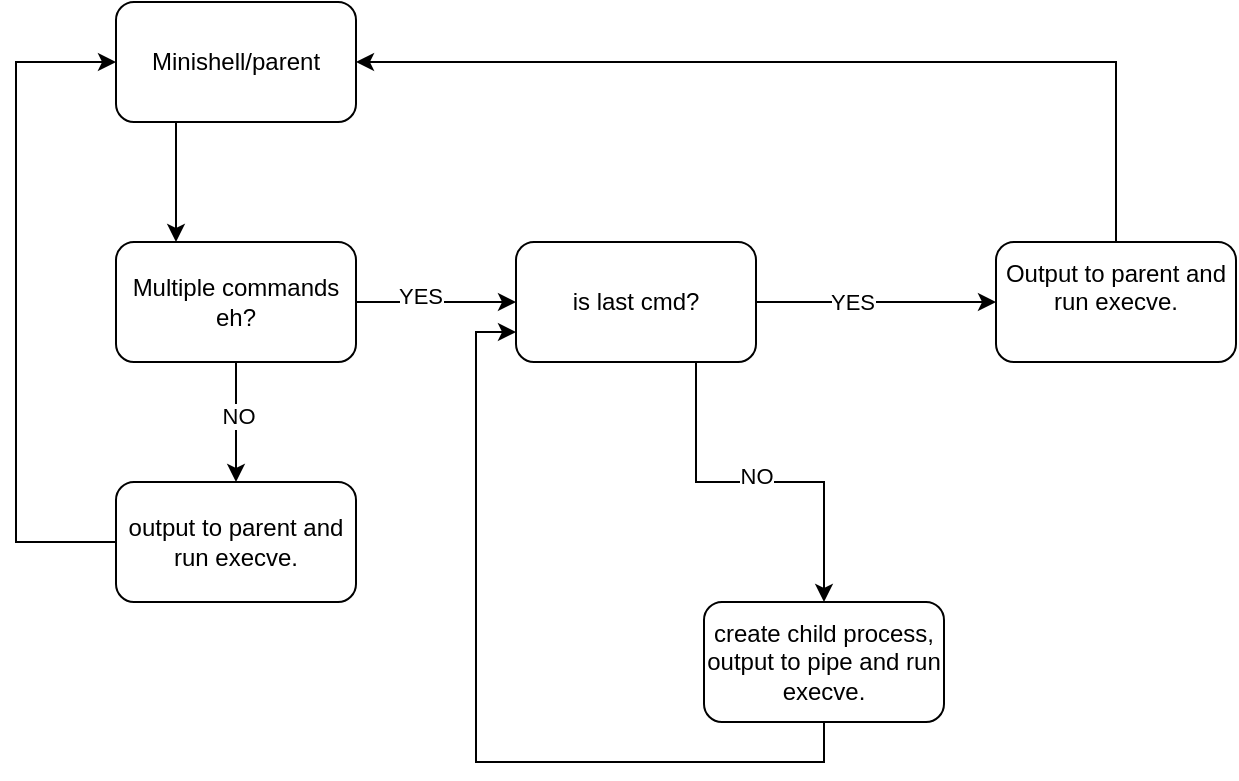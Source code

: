 <mxfile version="24.2.2" type="device">
  <diagram name="Page-1" id="jQG7VhUfF4tZGJDEw1No">
    <mxGraphModel dx="826" dy="1079" grid="1" gridSize="10" guides="1" tooltips="1" connect="1" arrows="1" fold="1" page="1" pageScale="1" pageWidth="827" pageHeight="1169" math="0" shadow="0">
      <root>
        <mxCell id="0" />
        <mxCell id="1" parent="0" />
        <mxCell id="cjSpuHQJAUaykFOjAmkV-18" style="edgeStyle=orthogonalEdgeStyle;rounded=0;orthogonalLoop=1;jettySize=auto;html=1;exitX=0.25;exitY=1;exitDx=0;exitDy=0;entryX=0.25;entryY=0;entryDx=0;entryDy=0;" edge="1" parent="1" source="cjSpuHQJAUaykFOjAmkV-1" target="cjSpuHQJAUaykFOjAmkV-4">
          <mxGeometry relative="1" as="geometry" />
        </mxCell>
        <mxCell id="cjSpuHQJAUaykFOjAmkV-1" value="" style="rounded=1;whiteSpace=wrap;html=1;" vertex="1" parent="1">
          <mxGeometry x="120" y="120" width="120" height="60" as="geometry" />
        </mxCell>
        <mxCell id="cjSpuHQJAUaykFOjAmkV-3" value="Minishell/parent" style="text;html=1;align=center;verticalAlign=middle;whiteSpace=wrap;rounded=0;" vertex="1" parent="1">
          <mxGeometry x="150" y="135" width="60" height="30" as="geometry" />
        </mxCell>
        <mxCell id="cjSpuHQJAUaykFOjAmkV-6" value="" style="edgeStyle=orthogonalEdgeStyle;rounded=0;orthogonalLoop=1;jettySize=auto;html=1;" edge="1" parent="1" source="cjSpuHQJAUaykFOjAmkV-4" target="cjSpuHQJAUaykFOjAmkV-5">
          <mxGeometry relative="1" as="geometry" />
        </mxCell>
        <mxCell id="cjSpuHQJAUaykFOjAmkV-7" value="YES" style="edgeLabel;html=1;align=center;verticalAlign=middle;resizable=0;points=[];" vertex="1" connectable="0" parent="cjSpuHQJAUaykFOjAmkV-6">
          <mxGeometry x="-0.2" y="3" relative="1" as="geometry">
            <mxPoint as="offset" />
          </mxGeometry>
        </mxCell>
        <mxCell id="cjSpuHQJAUaykFOjAmkV-23" style="edgeStyle=orthogonalEdgeStyle;rounded=0;orthogonalLoop=1;jettySize=auto;html=1;exitX=0.5;exitY=1;exitDx=0;exitDy=0;entryX=0.5;entryY=0;entryDx=0;entryDy=0;" edge="1" parent="1" source="cjSpuHQJAUaykFOjAmkV-4" target="cjSpuHQJAUaykFOjAmkV-19">
          <mxGeometry relative="1" as="geometry" />
        </mxCell>
        <mxCell id="cjSpuHQJAUaykFOjAmkV-24" value="NO" style="edgeLabel;html=1;align=center;verticalAlign=middle;resizable=0;points=[];" vertex="1" connectable="0" parent="cjSpuHQJAUaykFOjAmkV-23">
          <mxGeometry x="-0.1" y="1" relative="1" as="geometry">
            <mxPoint as="offset" />
          </mxGeometry>
        </mxCell>
        <mxCell id="cjSpuHQJAUaykFOjAmkV-4" value="Multiple commands eh?" style="rounded=1;whiteSpace=wrap;html=1;" vertex="1" parent="1">
          <mxGeometry x="120" y="240" width="120" height="60" as="geometry" />
        </mxCell>
        <mxCell id="cjSpuHQJAUaykFOjAmkV-9" value="" style="edgeStyle=orthogonalEdgeStyle;rounded=0;orthogonalLoop=1;jettySize=auto;html=1;" edge="1" parent="1" source="cjSpuHQJAUaykFOjAmkV-5" target="cjSpuHQJAUaykFOjAmkV-8">
          <mxGeometry relative="1" as="geometry" />
        </mxCell>
        <mxCell id="cjSpuHQJAUaykFOjAmkV-10" value="YES" style="edgeLabel;html=1;align=center;verticalAlign=middle;resizable=0;points=[];" vertex="1" connectable="0" parent="cjSpuHQJAUaykFOjAmkV-9">
          <mxGeometry x="-0.2" relative="1" as="geometry">
            <mxPoint as="offset" />
          </mxGeometry>
        </mxCell>
        <mxCell id="cjSpuHQJAUaykFOjAmkV-15" style="edgeStyle=orthogonalEdgeStyle;rounded=0;orthogonalLoop=1;jettySize=auto;html=1;exitX=0.75;exitY=1;exitDx=0;exitDy=0;entryX=0.5;entryY=0;entryDx=0;entryDy=0;" edge="1" parent="1" source="cjSpuHQJAUaykFOjAmkV-5" target="cjSpuHQJAUaykFOjAmkV-12">
          <mxGeometry relative="1" as="geometry" />
        </mxCell>
        <mxCell id="cjSpuHQJAUaykFOjAmkV-16" value="NO" style="edgeLabel;html=1;align=center;verticalAlign=middle;resizable=0;points=[];" vertex="1" connectable="0" parent="cjSpuHQJAUaykFOjAmkV-15">
          <mxGeometry x="-0.022" y="3" relative="1" as="geometry">
            <mxPoint as="offset" />
          </mxGeometry>
        </mxCell>
        <mxCell id="cjSpuHQJAUaykFOjAmkV-5" value="is last cmd?" style="whiteSpace=wrap;html=1;rounded=1;" vertex="1" parent="1">
          <mxGeometry x="320" y="240" width="120" height="60" as="geometry" />
        </mxCell>
        <mxCell id="cjSpuHQJAUaykFOjAmkV-20" style="edgeStyle=orthogonalEdgeStyle;rounded=0;orthogonalLoop=1;jettySize=auto;html=1;exitX=0.5;exitY=0;exitDx=0;exitDy=0;entryX=1;entryY=0.5;entryDx=0;entryDy=0;" edge="1" parent="1" source="cjSpuHQJAUaykFOjAmkV-8" target="cjSpuHQJAUaykFOjAmkV-1">
          <mxGeometry relative="1" as="geometry" />
        </mxCell>
        <mxCell id="cjSpuHQJAUaykFOjAmkV-8" value="Output to parent and run execve.&lt;div&gt;&lt;br&gt;&lt;/div&gt;" style="whiteSpace=wrap;html=1;rounded=1;" vertex="1" parent="1">
          <mxGeometry x="560" y="240" width="120" height="60" as="geometry" />
        </mxCell>
        <mxCell id="cjSpuHQJAUaykFOjAmkV-17" style="edgeStyle=orthogonalEdgeStyle;rounded=0;orthogonalLoop=1;jettySize=auto;html=1;exitX=0.5;exitY=1;exitDx=0;exitDy=0;entryX=0;entryY=0.75;entryDx=0;entryDy=0;" edge="1" parent="1" source="cjSpuHQJAUaykFOjAmkV-12" target="cjSpuHQJAUaykFOjAmkV-5">
          <mxGeometry relative="1" as="geometry" />
        </mxCell>
        <mxCell id="cjSpuHQJAUaykFOjAmkV-12" value="create child process, output to pipe and run execve." style="whiteSpace=wrap;html=1;rounded=1;" vertex="1" parent="1">
          <mxGeometry x="414" y="420" width="120" height="60" as="geometry" />
        </mxCell>
        <mxCell id="cjSpuHQJAUaykFOjAmkV-22" style="edgeStyle=orthogonalEdgeStyle;rounded=0;orthogonalLoop=1;jettySize=auto;html=1;exitX=0;exitY=0.5;exitDx=0;exitDy=0;entryX=0;entryY=0.5;entryDx=0;entryDy=0;" edge="1" parent="1" source="cjSpuHQJAUaykFOjAmkV-19" target="cjSpuHQJAUaykFOjAmkV-1">
          <mxGeometry relative="1" as="geometry">
            <Array as="points">
              <mxPoint x="70" y="390" />
              <mxPoint x="70" y="150" />
            </Array>
          </mxGeometry>
        </mxCell>
        <mxCell id="cjSpuHQJAUaykFOjAmkV-19" value="output to parent and run execve." style="whiteSpace=wrap;html=1;rounded=1;" vertex="1" parent="1">
          <mxGeometry x="120" y="360" width="120" height="60" as="geometry" />
        </mxCell>
      </root>
    </mxGraphModel>
  </diagram>
</mxfile>
